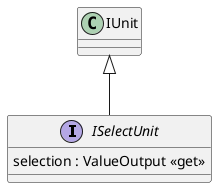 @startuml
interface ISelectUnit {
    selection : ValueOutput <<get>>
}
IUnit <|-- ISelectUnit
@enduml
